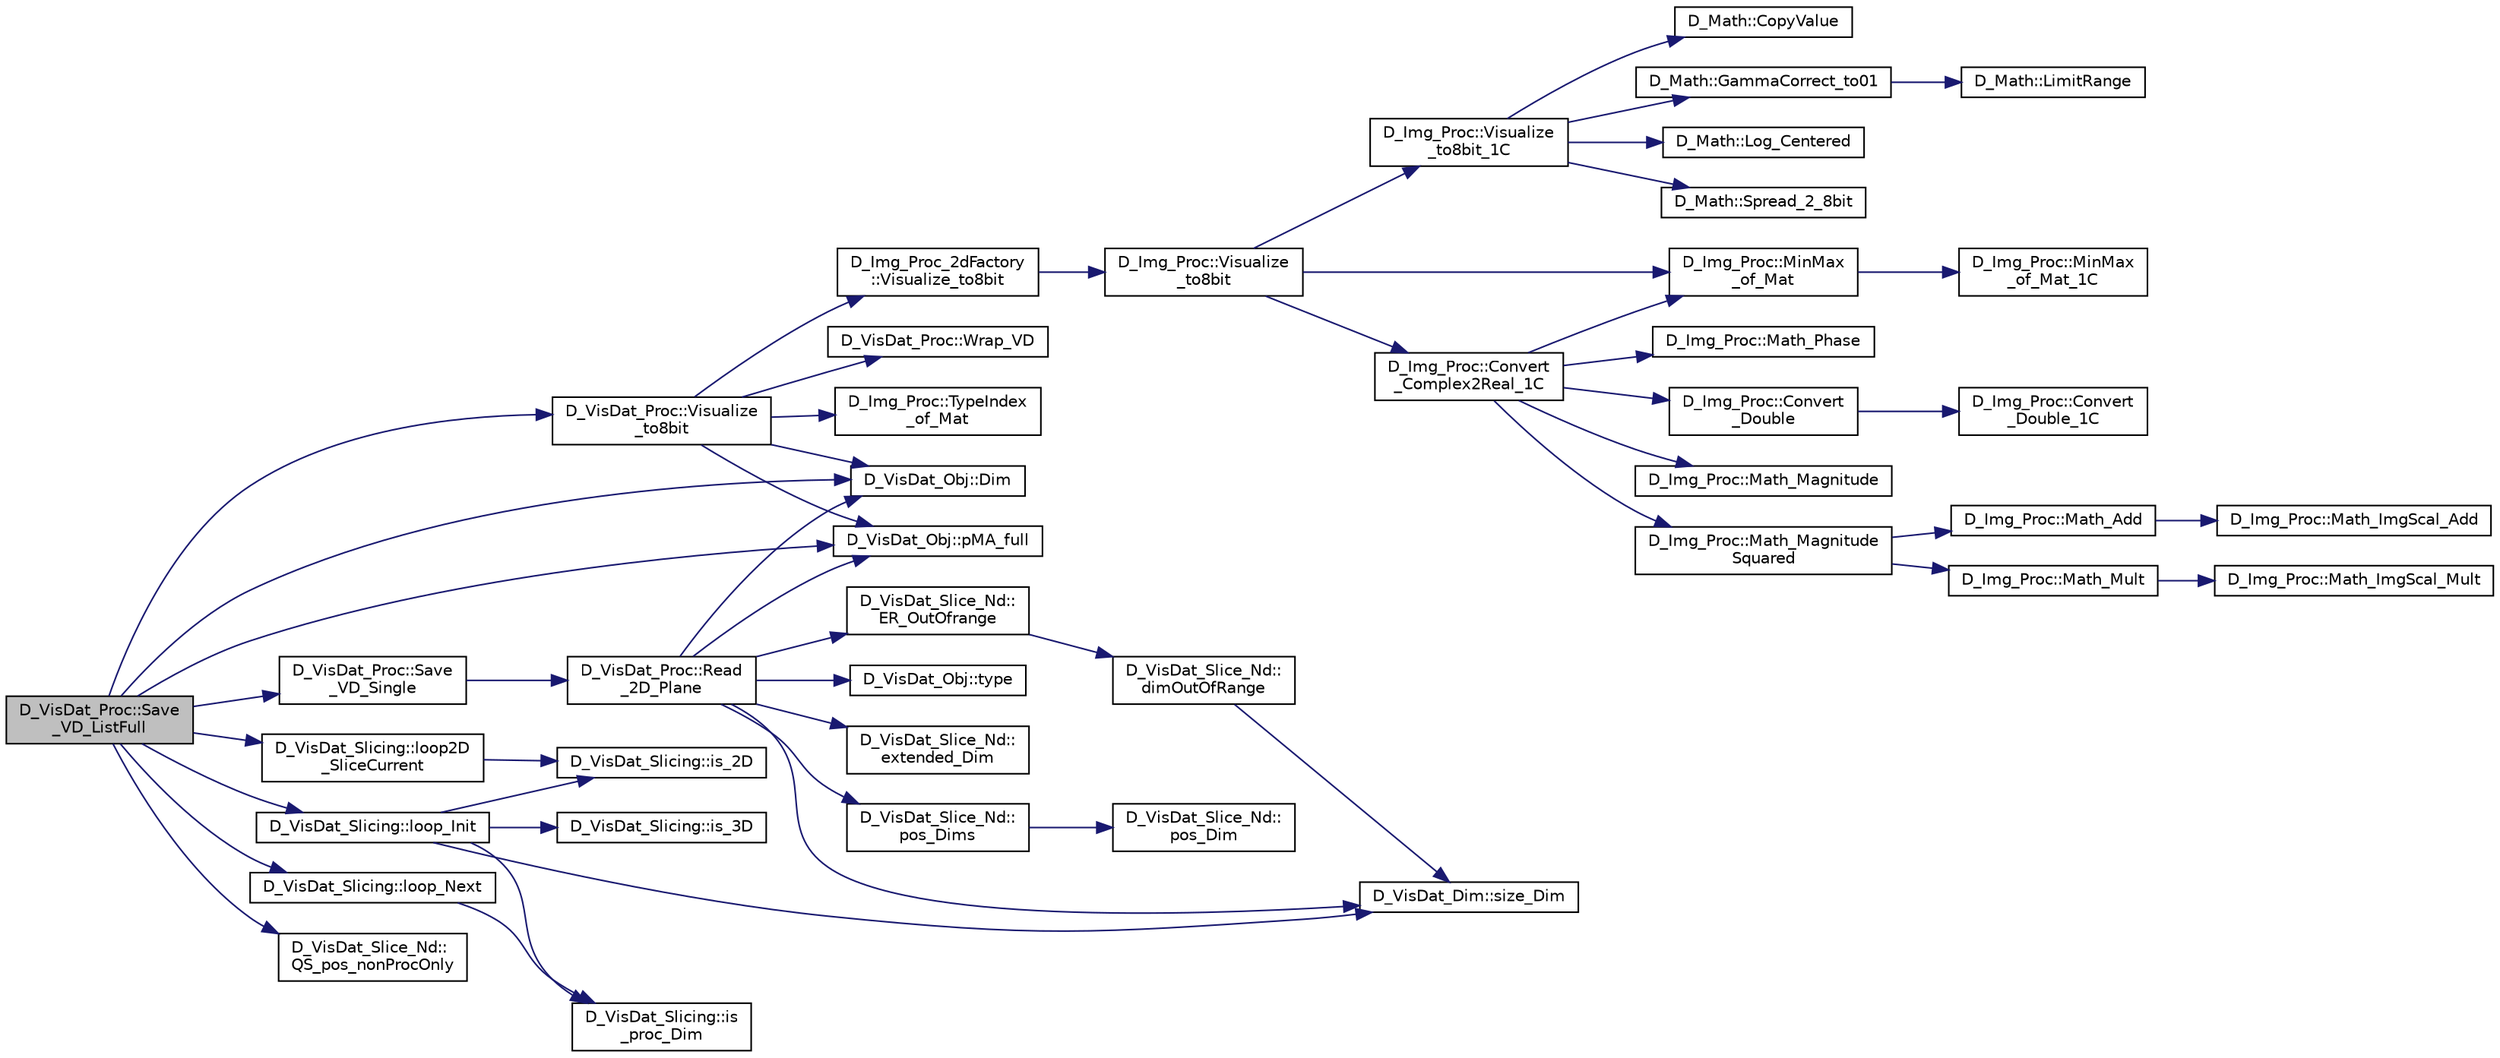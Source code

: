 digraph "D_VisDat_Proc::Save_VD_ListFull"
{
 // LATEX_PDF_SIZE
  edge [fontname="Helvetica",fontsize="10",labelfontname="Helvetica",labelfontsize="10"];
  node [fontname="Helvetica",fontsize="10",shape=record];
  rankdir="LR";
  Node1 [label="D_VisDat_Proc::Save\l_VD_ListFull",height=0.2,width=0.4,color="black", fillcolor="grey75", style="filled", fontcolor="black",tooltip=" "];
  Node1 -> Node2 [color="midnightblue",fontsize="10",style="solid"];
  Node2 [label="D_VisDat_Obj::Dim",height=0.2,width=0.4,color="black", fillcolor="white", style="filled",URL="$class_d___vis_dat___obj.html#a9b255993f402cca1b61ca82beae51b20",tooltip=" "];
  Node1 -> Node3 [color="midnightblue",fontsize="10",style="solid"];
  Node3 [label="D_VisDat_Slicing::loop2D\l_SliceCurrent",height=0.2,width=0.4,color="black", fillcolor="white", style="filled",URL="$class_d___vis_dat___slicing.html#ac8702d8a9ce37651435ce9796267ddb2",tooltip=" "];
  Node3 -> Node4 [color="midnightblue",fontsize="10",style="solid"];
  Node4 [label="D_VisDat_Slicing::is_2D",height=0.2,width=0.4,color="black", fillcolor="white", style="filled",URL="$class_d___vis_dat___slicing.html#a6e5f7f2a4448f135c77a06e04f678974",tooltip=" "];
  Node1 -> Node5 [color="midnightblue",fontsize="10",style="solid"];
  Node5 [label="D_VisDat_Slicing::loop_Init",height=0.2,width=0.4,color="black", fillcolor="white", style="filled",URL="$class_d___vis_dat___slicing.html#ab6079f7cc2c8f056e78117f4769cbd90",tooltip=" "];
  Node5 -> Node4 [color="midnightblue",fontsize="10",style="solid"];
  Node5 -> Node6 [color="midnightblue",fontsize="10",style="solid"];
  Node6 [label="D_VisDat_Slicing::is_3D",height=0.2,width=0.4,color="black", fillcolor="white", style="filled",URL="$class_d___vis_dat___slicing.html#aaee4f94d06e8e78ddab184e343eedc5e",tooltip=" "];
  Node5 -> Node7 [color="midnightblue",fontsize="10",style="solid"];
  Node7 [label="D_VisDat_Slicing::is\l_proc_Dim",height=0.2,width=0.4,color="black", fillcolor="white", style="filled",URL="$class_d___vis_dat___slicing.html#a8039a68e03e1165a965a9c25a9ff7882",tooltip=" "];
  Node5 -> Node8 [color="midnightblue",fontsize="10",style="solid"];
  Node8 [label="D_VisDat_Dim::size_Dim",height=0.2,width=0.4,color="black", fillcolor="white", style="filled",URL="$class_d___vis_dat___dim.html#af266339e1a363caf7d20a01997ceed9f",tooltip=" "];
  Node1 -> Node9 [color="midnightblue",fontsize="10",style="solid"];
  Node9 [label="D_VisDat_Slicing::loop_Next",height=0.2,width=0.4,color="black", fillcolor="white", style="filled",URL="$class_d___vis_dat___slicing.html#a1cc110f092a560266e82679c5e9cf32a",tooltip=" "];
  Node9 -> Node7 [color="midnightblue",fontsize="10",style="solid"];
  Node1 -> Node10 [color="midnightblue",fontsize="10",style="solid"];
  Node10 [label="D_VisDat_Obj::pMA_full",height=0.2,width=0.4,color="black", fillcolor="white", style="filled",URL="$class_d___vis_dat___obj.html#a1b759f59f5c13875d94961642bdd943e",tooltip=" "];
  Node1 -> Node11 [color="midnightblue",fontsize="10",style="solid"];
  Node11 [label="D_VisDat_Slice_Nd::\lQS_pos_nonProcOnly",height=0.2,width=0.4,color="black", fillcolor="white", style="filled",URL="$class_d___vis_dat___slice___nd.html#abbb2d979dba7198ffed014528210620e",tooltip=" "];
  Node1 -> Node12 [color="midnightblue",fontsize="10",style="solid"];
  Node12 [label="D_VisDat_Proc::Save\l_VD_Single",height=0.2,width=0.4,color="black", fillcolor="white", style="filled",URL="$class_d___vis_dat___proc.html#a92d6520b16268980421305b6189007f0",tooltip=" "];
  Node12 -> Node13 [color="midnightblue",fontsize="10",style="solid"];
  Node13 [label="D_VisDat_Proc::Read\l_2D_Plane",height=0.2,width=0.4,color="black", fillcolor="white", style="filled",URL="$class_d___vis_dat___proc.html#ac8e4d69c28b47c23166740c73734ed1c",tooltip=" "];
  Node13 -> Node2 [color="midnightblue",fontsize="10",style="solid"];
  Node13 -> Node14 [color="midnightblue",fontsize="10",style="solid"];
  Node14 [label="D_VisDat_Slice_Nd::\lER_OutOfrange",height=0.2,width=0.4,color="black", fillcolor="white", style="filled",URL="$class_d___vis_dat___slice___nd.html#ab268d5960098f6da401421aebcbe24fb",tooltip=" "];
  Node14 -> Node15 [color="midnightblue",fontsize="10",style="solid"];
  Node15 [label="D_VisDat_Slice_Nd::\ldimOutOfRange",height=0.2,width=0.4,color="black", fillcolor="white", style="filled",URL="$class_d___vis_dat___slice___nd.html#a3e6b55cb6229be39d51b3368ae1b8718",tooltip=" "];
  Node15 -> Node8 [color="midnightblue",fontsize="10",style="solid"];
  Node13 -> Node16 [color="midnightblue",fontsize="10",style="solid"];
  Node16 [label="D_VisDat_Slice_Nd::\lextended_Dim",height=0.2,width=0.4,color="black", fillcolor="white", style="filled",URL="$class_d___vis_dat___slice___nd.html#adc076e81373a19c12ce0f39c1fa78d30",tooltip=" "];
  Node13 -> Node10 [color="midnightblue",fontsize="10",style="solid"];
  Node13 -> Node17 [color="midnightblue",fontsize="10",style="solid"];
  Node17 [label="D_VisDat_Slice_Nd::\lpos_Dims",height=0.2,width=0.4,color="black", fillcolor="white", style="filled",URL="$class_d___vis_dat___slice___nd.html#a5d460094576ead709f8dfbbf9389f374",tooltip=" "];
  Node17 -> Node18 [color="midnightblue",fontsize="10",style="solid"];
  Node18 [label="D_VisDat_Slice_Nd::\lpos_Dim",height=0.2,width=0.4,color="black", fillcolor="white", style="filled",URL="$class_d___vis_dat___slice___nd.html#aca4f73efb16f359376e32ace938b8a60",tooltip=" "];
  Node13 -> Node8 [color="midnightblue",fontsize="10",style="solid"];
  Node13 -> Node19 [color="midnightblue",fontsize="10",style="solid"];
  Node19 [label="D_VisDat_Obj::type",height=0.2,width=0.4,color="black", fillcolor="white", style="filled",URL="$class_d___vis_dat___obj.html#ac5826459ed7f3f1cd6a3a5ff89d4fbc8",tooltip=" "];
  Node1 -> Node20 [color="midnightblue",fontsize="10",style="solid"];
  Node20 [label="D_VisDat_Proc::Visualize\l_to8bit",height=0.2,width=0.4,color="black", fillcolor="white", style="filled",URL="$class_d___vis_dat___proc.html#abc100ab81245d52152bcb396fbf19b31",tooltip=" "];
  Node20 -> Node2 [color="midnightblue",fontsize="10",style="solid"];
  Node20 -> Node10 [color="midnightblue",fontsize="10",style="solid"];
  Node20 -> Node21 [color="midnightblue",fontsize="10",style="solid"];
  Node21 [label="D_Img_Proc::TypeIndex\l_of_Mat",height=0.2,width=0.4,color="black", fillcolor="white", style="filled",URL="$class_d___img___proc.html#a2510f13d853ef084a341c647b4a17292",tooltip=" "];
  Node20 -> Node22 [color="midnightblue",fontsize="10",style="solid"];
  Node22 [label="D_Img_Proc_2dFactory\l::Visualize_to8bit",height=0.2,width=0.4,color="black", fillcolor="white", style="filled",URL="$class_d___img___proc__2d_factory.html#a6d73d62f6bda6ede8bd5eb140b6452a2",tooltip=" "];
  Node22 -> Node23 [color="midnightblue",fontsize="10",style="solid"];
  Node23 [label="D_Img_Proc::Visualize\l_to8bit",height=0.2,width=0.4,color="black", fillcolor="white", style="filled",URL="$class_d___img___proc.html#ae1397956ae15b4aa10e0790c0141a809",tooltip=" "];
  Node23 -> Node24 [color="midnightblue",fontsize="10",style="solid"];
  Node24 [label="D_Img_Proc::Convert\l_Complex2Real_1C",height=0.2,width=0.4,color="black", fillcolor="white", style="filled",URL="$class_d___img___proc.html#a89d9a703e9ff67bee747177107d9f2d7",tooltip=" "];
  Node24 -> Node25 [color="midnightblue",fontsize="10",style="solid"];
  Node25 [label="D_Img_Proc::Convert\l_Double",height=0.2,width=0.4,color="black", fillcolor="white", style="filled",URL="$class_d___img___proc.html#a7b5ab7e8eef3ccccfc105f02f0e1ed7e",tooltip=" "];
  Node25 -> Node26 [color="midnightblue",fontsize="10",style="solid"];
  Node26 [label="D_Img_Proc::Convert\l_Double_1C",height=0.2,width=0.4,color="black", fillcolor="white", style="filled",URL="$class_d___img___proc.html#a93d59306a4eb6cdd9eae2b1ea10f4cc8",tooltip=" "];
  Node24 -> Node27 [color="midnightblue",fontsize="10",style="solid"];
  Node27 [label="D_Img_Proc::Math_Magnitude",height=0.2,width=0.4,color="black", fillcolor="white", style="filled",URL="$class_d___img___proc.html#a8a5137b8b00ebe7f5f73046ea3a9f119",tooltip=" "];
  Node24 -> Node28 [color="midnightblue",fontsize="10",style="solid"];
  Node28 [label="D_Img_Proc::Math_Magnitude\lSquared",height=0.2,width=0.4,color="black", fillcolor="white", style="filled",URL="$class_d___img___proc.html#a50c9da1db9fcfb94d7ca192483d5e28b",tooltip=" "];
  Node28 -> Node29 [color="midnightblue",fontsize="10",style="solid"];
  Node29 [label="D_Img_Proc::Math_Add",height=0.2,width=0.4,color="black", fillcolor="white", style="filled",URL="$class_d___img___proc.html#a09cd57e48f796a8937eaf75c9c2a524c",tooltip=" "];
  Node29 -> Node30 [color="midnightblue",fontsize="10",style="solid"];
  Node30 [label="D_Img_Proc::Math_ImgScal_Add",height=0.2,width=0.4,color="black", fillcolor="white", style="filled",URL="$class_d___img___proc.html#a5037f47168c4fd72d42c824e4f2fcead",tooltip=" "];
  Node28 -> Node31 [color="midnightblue",fontsize="10",style="solid"];
  Node31 [label="D_Img_Proc::Math_Mult",height=0.2,width=0.4,color="black", fillcolor="white", style="filled",URL="$class_d___img___proc.html#a8078ddaee3b615ee187f57fbd160b16b",tooltip=" "];
  Node31 -> Node32 [color="midnightblue",fontsize="10",style="solid"];
  Node32 [label="D_Img_Proc::Math_ImgScal_Mult",height=0.2,width=0.4,color="black", fillcolor="white", style="filled",URL="$class_d___img___proc.html#a202b13de287a2158ef9f6a0f09bb881c",tooltip=" "];
  Node24 -> Node33 [color="midnightblue",fontsize="10",style="solid"];
  Node33 [label="D_Img_Proc::Math_Phase",height=0.2,width=0.4,color="black", fillcolor="white", style="filled",URL="$class_d___img___proc.html#a2a183f25b12e937263b77d2346cc6325",tooltip=" "];
  Node24 -> Node34 [color="midnightblue",fontsize="10",style="solid"];
  Node34 [label="D_Img_Proc::MinMax\l_of_Mat",height=0.2,width=0.4,color="black", fillcolor="white", style="filled",URL="$class_d___img___proc.html#a610c8b5d541644948c3267fedcda5cb7",tooltip=" "];
  Node34 -> Node35 [color="midnightblue",fontsize="10",style="solid"];
  Node35 [label="D_Img_Proc::MinMax\l_of_Mat_1C",height=0.2,width=0.4,color="black", fillcolor="white", style="filled",URL="$class_d___img___proc.html#ab630a1029be7b20ea6edf45332e733fd",tooltip=" "];
  Node23 -> Node34 [color="midnightblue",fontsize="10",style="solid"];
  Node23 -> Node36 [color="midnightblue",fontsize="10",style="solid"];
  Node36 [label="D_Img_Proc::Visualize\l_to8bit_1C",height=0.2,width=0.4,color="black", fillcolor="white", style="filled",URL="$class_d___img___proc.html#ad3001dc1f6399b32ca7f74202dbe8c0f",tooltip=" "];
  Node36 -> Node37 [color="midnightblue",fontsize="10",style="solid"];
  Node37 [label="D_Math::CopyValue",height=0.2,width=0.4,color="black", fillcolor="white", style="filled",URL="$class_d___math.html#a80aad30e04d2e4d76db55b3e5b2f046d",tooltip=" "];
  Node36 -> Node38 [color="midnightblue",fontsize="10",style="solid"];
  Node38 [label="D_Math::GammaCorrect_to01",height=0.2,width=0.4,color="black", fillcolor="white", style="filled",URL="$class_d___math.html#aa29552d913cbee157aa4c565c3f6741c",tooltip=" "];
  Node38 -> Node39 [color="midnightblue",fontsize="10",style="solid"];
  Node39 [label="D_Math::LimitRange",height=0.2,width=0.4,color="black", fillcolor="white", style="filled",URL="$class_d___math.html#aaed73743916e50f064d26a53dfab7d41",tooltip=" "];
  Node36 -> Node40 [color="midnightblue",fontsize="10",style="solid"];
  Node40 [label="D_Math::Log_Centered",height=0.2,width=0.4,color="black", fillcolor="white", style="filled",URL="$class_d___math.html#a9373d7a2d954d63efc90f1e1a4739a76",tooltip=" "];
  Node36 -> Node41 [color="midnightblue",fontsize="10",style="solid"];
  Node41 [label="D_Math::Spread_2_8bit",height=0.2,width=0.4,color="black", fillcolor="white", style="filled",URL="$class_d___math.html#af2bc9f1b3eaecc791c26d09176019de9",tooltip=" "];
  Node20 -> Node42 [color="midnightblue",fontsize="10",style="solid"];
  Node42 [label="D_VisDat_Proc::Wrap_VD",height=0.2,width=0.4,color="black", fillcolor="white", style="filled",URL="$class_d___vis_dat___proc.html#a08a25f3f05db4e112c651456fd1ae7e5",tooltip=" "];
}
